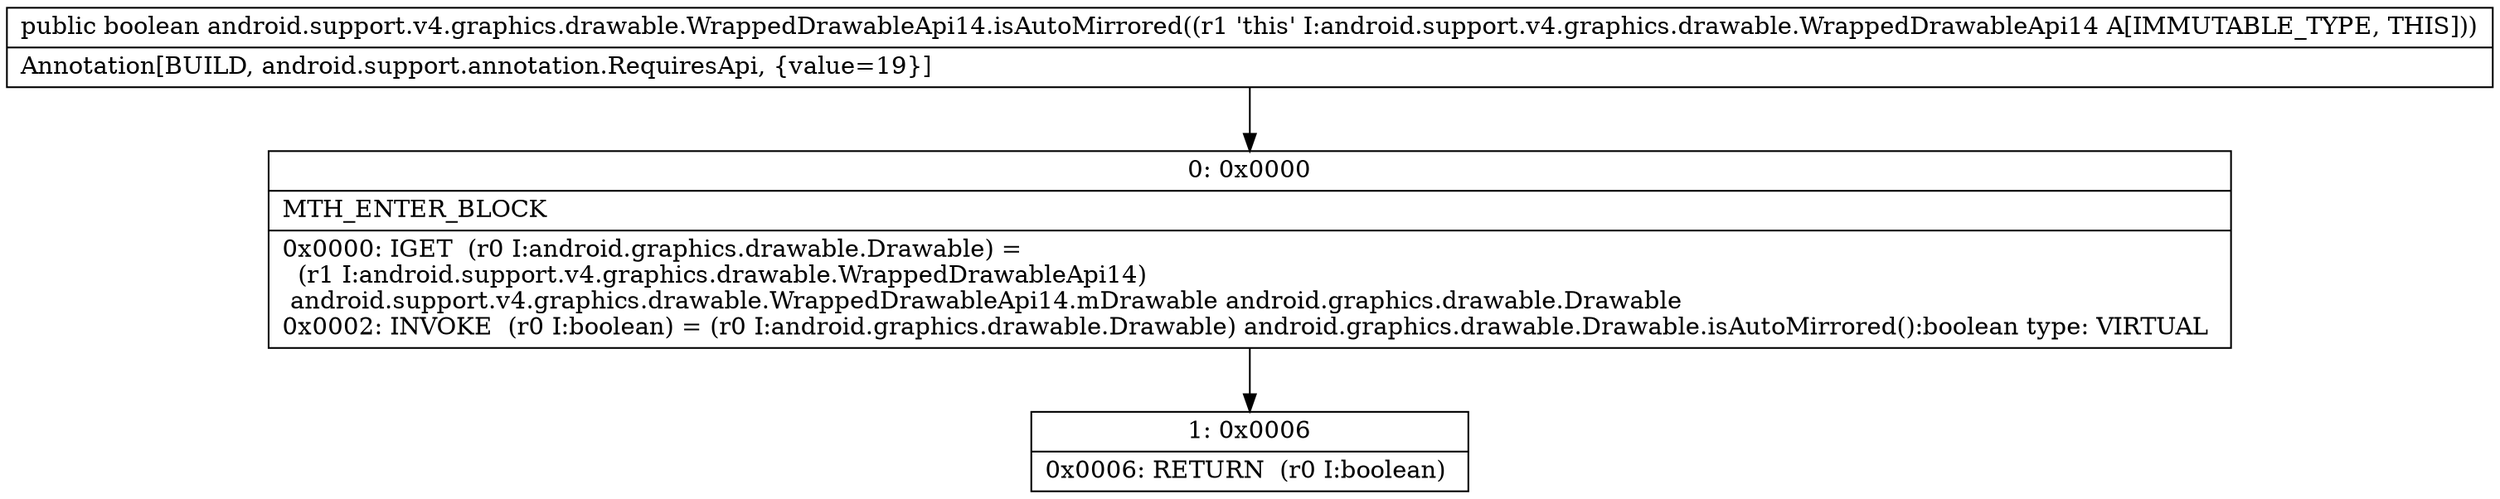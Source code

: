 digraph "CFG forandroid.support.v4.graphics.drawable.WrappedDrawableApi14.isAutoMirrored()Z" {
Node_0 [shape=record,label="{0\:\ 0x0000|MTH_ENTER_BLOCK\l|0x0000: IGET  (r0 I:android.graphics.drawable.Drawable) = \l  (r1 I:android.support.v4.graphics.drawable.WrappedDrawableApi14)\l android.support.v4.graphics.drawable.WrappedDrawableApi14.mDrawable android.graphics.drawable.Drawable \l0x0002: INVOKE  (r0 I:boolean) = (r0 I:android.graphics.drawable.Drawable) android.graphics.drawable.Drawable.isAutoMirrored():boolean type: VIRTUAL \l}"];
Node_1 [shape=record,label="{1\:\ 0x0006|0x0006: RETURN  (r0 I:boolean) \l}"];
MethodNode[shape=record,label="{public boolean android.support.v4.graphics.drawable.WrappedDrawableApi14.isAutoMirrored((r1 'this' I:android.support.v4.graphics.drawable.WrappedDrawableApi14 A[IMMUTABLE_TYPE, THIS]))  | Annotation[BUILD, android.support.annotation.RequiresApi, \{value=19\}]\l}"];
MethodNode -> Node_0;
Node_0 -> Node_1;
}

